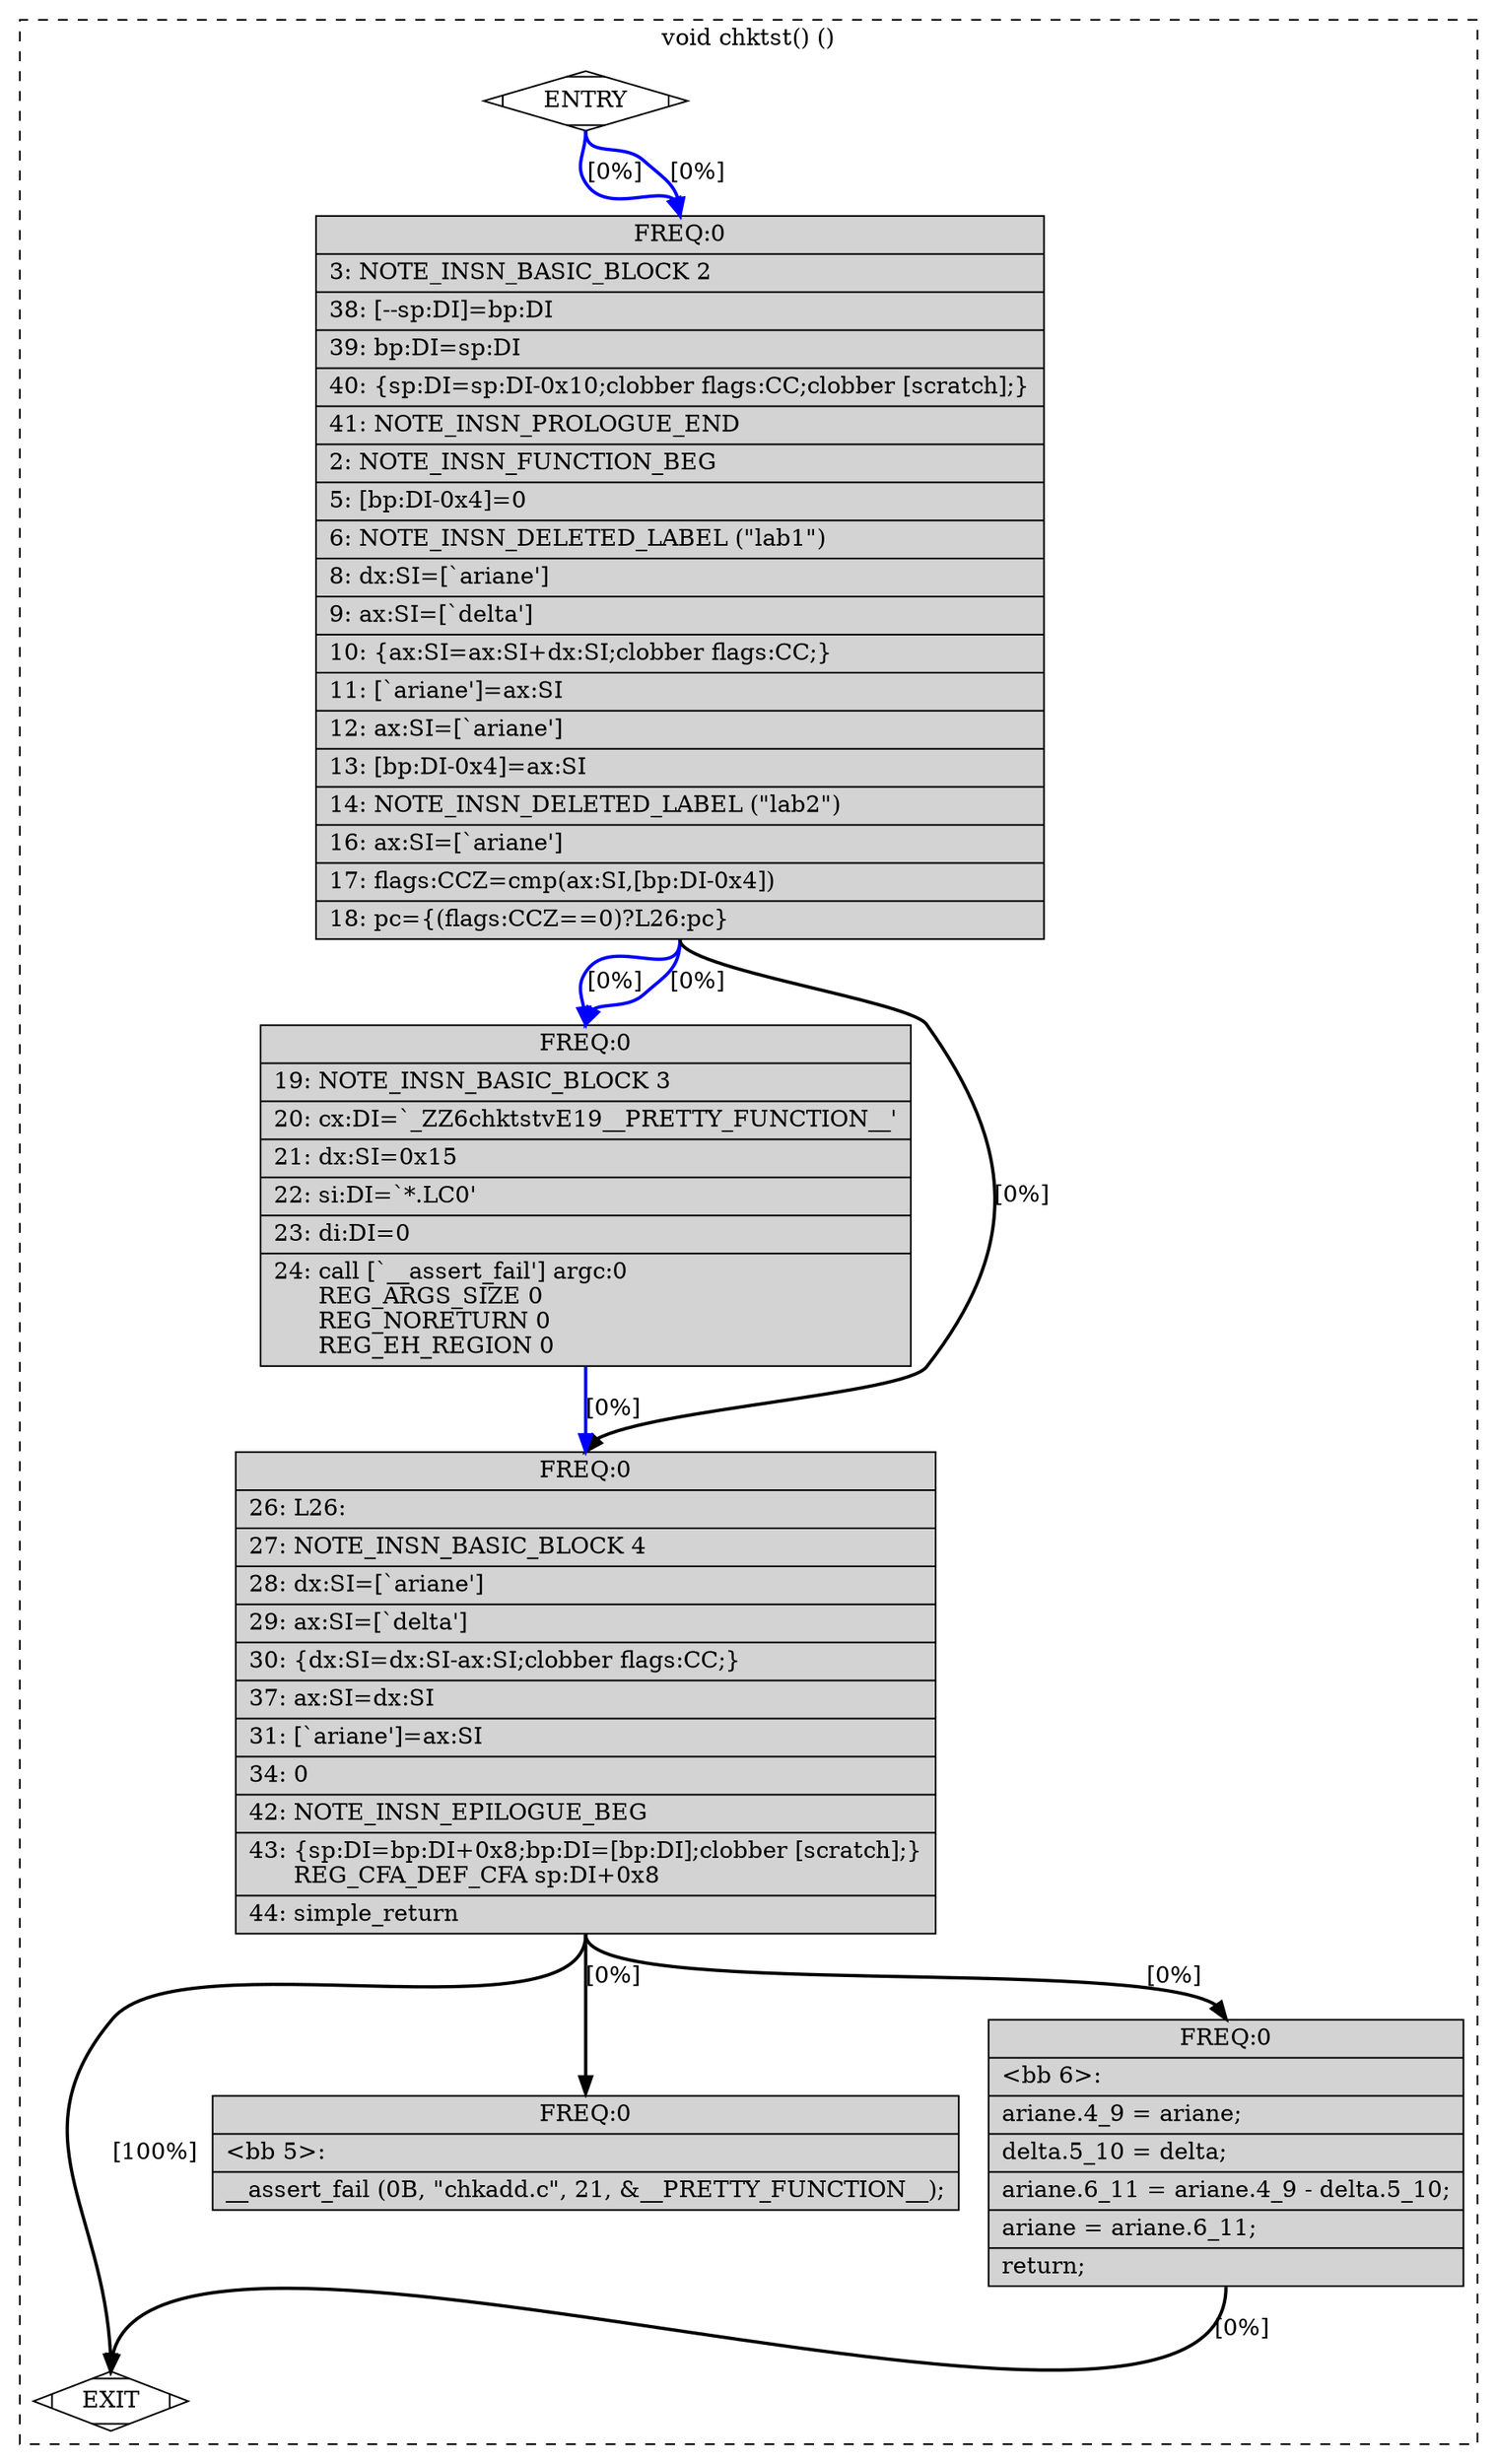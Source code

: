 digraph {
subgraph "cluster_void chktst()" {
	style="dashed";
	color="black";
	label="void chktst() ()";
	fn_0_basic_block_0 [shape=Mdiamond,style=filled,fillcolor=white,label="ENTRY"];

	fn_0_basic_block_1 [shape=Mdiamond,style=filled,fillcolor=white,label="EXIT"];

	fn_0_basic_block_2 [shape=record,style=filled,fillcolor=lightgrey,label="{ FREQ:0 |\<bb\ 2\>:\l\
|local_ariane_1\ =\ 0;\l\
}"];

	fn_0_basic_block_3 [shape=record,style=filled,fillcolor=lightgrey,label="{ FREQ:0 |\<bb\ 3\>:\l\
|lab1:\l\
|ariane.0_3\ =\ ariane;\l\
|delta.1_4\ =\ delta;\l\
|ariane.2_5\ =\ ariane.0_3\ +\ delta.1_4;\l\
|ariane\ =\ ariane.2_5;\l\
|local_ariane_7\ =\ ariane;\l\
}"];

	fn_0_basic_block_4 [shape=record,style=filled,fillcolor=lightgrey,label="{ FREQ:0 |\<bb\ 4\>:\l\
|lab2:\l\
|ariane.3_8\ =\ ariane;\l\
|if\ (ariane.3_8\ !=\ local_ariane_7)\l\
\ \ goto\ \<bb\ 5\>;\l\
else\l\
\ \ goto\ \<bb\ 6\>;\l\
}"];

	fn_0_basic_block_5 [shape=record,style=filled,fillcolor=lightgrey,label="{ FREQ:0 |\<bb\ 5\>:\l\
|__assert_fail\ (0B,\ \"chkadd.c\",\ 21,\ &__PRETTY_FUNCTION__);\l\
}"];

	fn_0_basic_block_6 [shape=record,style=filled,fillcolor=lightgrey,label="{ FREQ:0 |\<bb\ 6\>:\l\
|ariane.4_9\ =\ ariane;\l\
|delta.5_10\ =\ delta;\l\
|ariane.6_11\ =\ ariane.4_9\ -\ delta.5_10;\l\
|ariane\ =\ ariane.6_11;\l\
|return;\l\
}"];

	fn_0_basic_block_0:s -> fn_0_basic_block_2:n [style="solid,bold",color=blue,weight=100,constraint=true, label="[0%]"];
	fn_0_basic_block_2:s -> fn_0_basic_block_3:n [style="solid,bold",color=blue,weight=100,constraint=true, label="[0%]"];
	fn_0_basic_block_3:s -> fn_0_basic_block_4:n [style="solid,bold",color=blue,weight=100,constraint=true, label="[0%]"];
	fn_0_basic_block_4:s -> fn_0_basic_block_5:n [style="solid,bold",color=black,weight=10,constraint=true, label="[0%]"];
	fn_0_basic_block_4:s -> fn_0_basic_block_6:n [style="solid,bold",color=black,weight=10,constraint=true, label="[0%]"];
	fn_0_basic_block_6:s -> fn_0_basic_block_1:n [style="solid,bold",color=black,weight=10,constraint=true, label="[0%]"];
	fn_0_basic_block_0:s -> fn_0_basic_block_1:n [style="invis",constraint=true];
}
subgraph "cluster_void chktst()" {
	style="dashed";
	color="black";
	label="void chktst() ()";
	fn_0_basic_block_1 [shape=Mdiamond,style=filled,fillcolor=white,label="EXIT"];

	fn_0_basic_block_2 [shape=record,style=filled,fillcolor=lightgrey,label="{ FREQ:0 |\ \ \ \ 3:\ NOTE_INSN_BASIC_BLOCK\ 2\l\
|\ \ \ 38:\ [--sp:DI]=bp:DI\l\
|\ \ \ 39:\ bp:DI=sp:DI\l\
|\ \ \ 40:\ \{sp:DI=sp:DI-0x10;clobber\ flags:CC;clobber\ [scratch];\}\l\
|\ \ \ 41:\ NOTE_INSN_PROLOGUE_END\l\
|\ \ \ \ 2:\ NOTE_INSN_FUNCTION_BEG\l\
|\ \ \ \ 5:\ [bp:DI-0x4]=0\l\
|\ \ \ \ 6:\ NOTE_INSN_DELETED_LABEL\ (\"lab1\")\l\
|\ \ \ \ 8:\ dx:SI=[`ariane']\l\
|\ \ \ \ 9:\ ax:SI=[`delta']\l\
|\ \ \ 10:\ \{ax:SI=ax:SI+dx:SI;clobber\ flags:CC;\}\l\
|\ \ \ 11:\ [`ariane']=ax:SI\l\
|\ \ \ 12:\ ax:SI=[`ariane']\l\
|\ \ \ 13:\ [bp:DI-0x4]=ax:SI\l\
|\ \ \ 14:\ NOTE_INSN_DELETED_LABEL\ (\"lab2\")\l\
|\ \ \ 16:\ ax:SI=[`ariane']\l\
|\ \ \ 17:\ flags:CCZ=cmp(ax:SI,[bp:DI-0x4])\l\
|\ \ \ 18:\ pc=\{(flags:CCZ==0)?L26:pc\}\l\
}"];

	fn_0_basic_block_4 [shape=record,style=filled,fillcolor=lightgrey,label="{ FREQ:0 |\ \ \ 26:\ L26:\l\
|\ \ \ 27:\ NOTE_INSN_BASIC_BLOCK\ 4\l\
|\ \ \ 28:\ dx:SI=[`ariane']\l\
|\ \ \ 29:\ ax:SI=[`delta']\l\
|\ \ \ 30:\ \{dx:SI=dx:SI-ax:SI;clobber\ flags:CC;\}\l\
|\ \ \ 37:\ ax:SI=dx:SI\l\
|\ \ \ 31:\ [`ariane']=ax:SI\l\
|\ \ \ 34:\ 0\l\
|\ \ \ 42:\ NOTE_INSN_EPILOGUE_BEG\l\
|\ \ \ 43:\ \{sp:DI=bp:DI+0x8;bp:DI=[bp:DI];clobber\ [scratch];\}\l\
\ \ \ \ \ \ REG_CFA_DEF_CFA\ sp:DI+0x8\l\
|\ \ \ 44:\ simple_return\l\
}"];

	fn_0_basic_block_3 [shape=record,style=filled,fillcolor=lightgrey,label="{ FREQ:0 |\ \ \ 19:\ NOTE_INSN_BASIC_BLOCK\ 3\l\
|\ \ \ 20:\ cx:DI=`_ZZ6chktstvE19__PRETTY_FUNCTION__'\l\
|\ \ \ 21:\ dx:SI=0x15\l\
|\ \ \ 22:\ si:DI=`*.LC0'\l\
|\ \ \ 23:\ di:DI=0\l\
|\ \ \ 24:\ call\ [`__assert_fail']\ argc:0\l\
\ \ \ \ \ \ REG_ARGS_SIZE\ 0\l\
\ \ \ \ \ \ REG_NORETURN\ 0\l\
\ \ \ \ \ \ REG_EH_REGION\ 0\l\
}"];

	fn_0_basic_block_0 [shape=Mdiamond,style=filled,fillcolor=white,label="ENTRY"];

	fn_0_basic_block_0:s -> fn_0_basic_block_2:n [style="solid,bold",color=blue,weight=100,constraint=true, label="[0%]"];
	fn_0_basic_block_2:s -> fn_0_basic_block_3:n [style="solid,bold",color=blue,weight=100,constraint=true, label="[0%]"];
	fn_0_basic_block_2:s -> fn_0_basic_block_4:n [style="solid,bold",color=black,weight=10,constraint=true, label="[0%]"];
	fn_0_basic_block_4:s -> fn_0_basic_block_1:n [style="solid,bold",color=black,weight=10,constraint=true, label="[100%]"];
	fn_0_basic_block_0:s -> fn_0_basic_block_1:n [style="invis",constraint=true];
}

}

